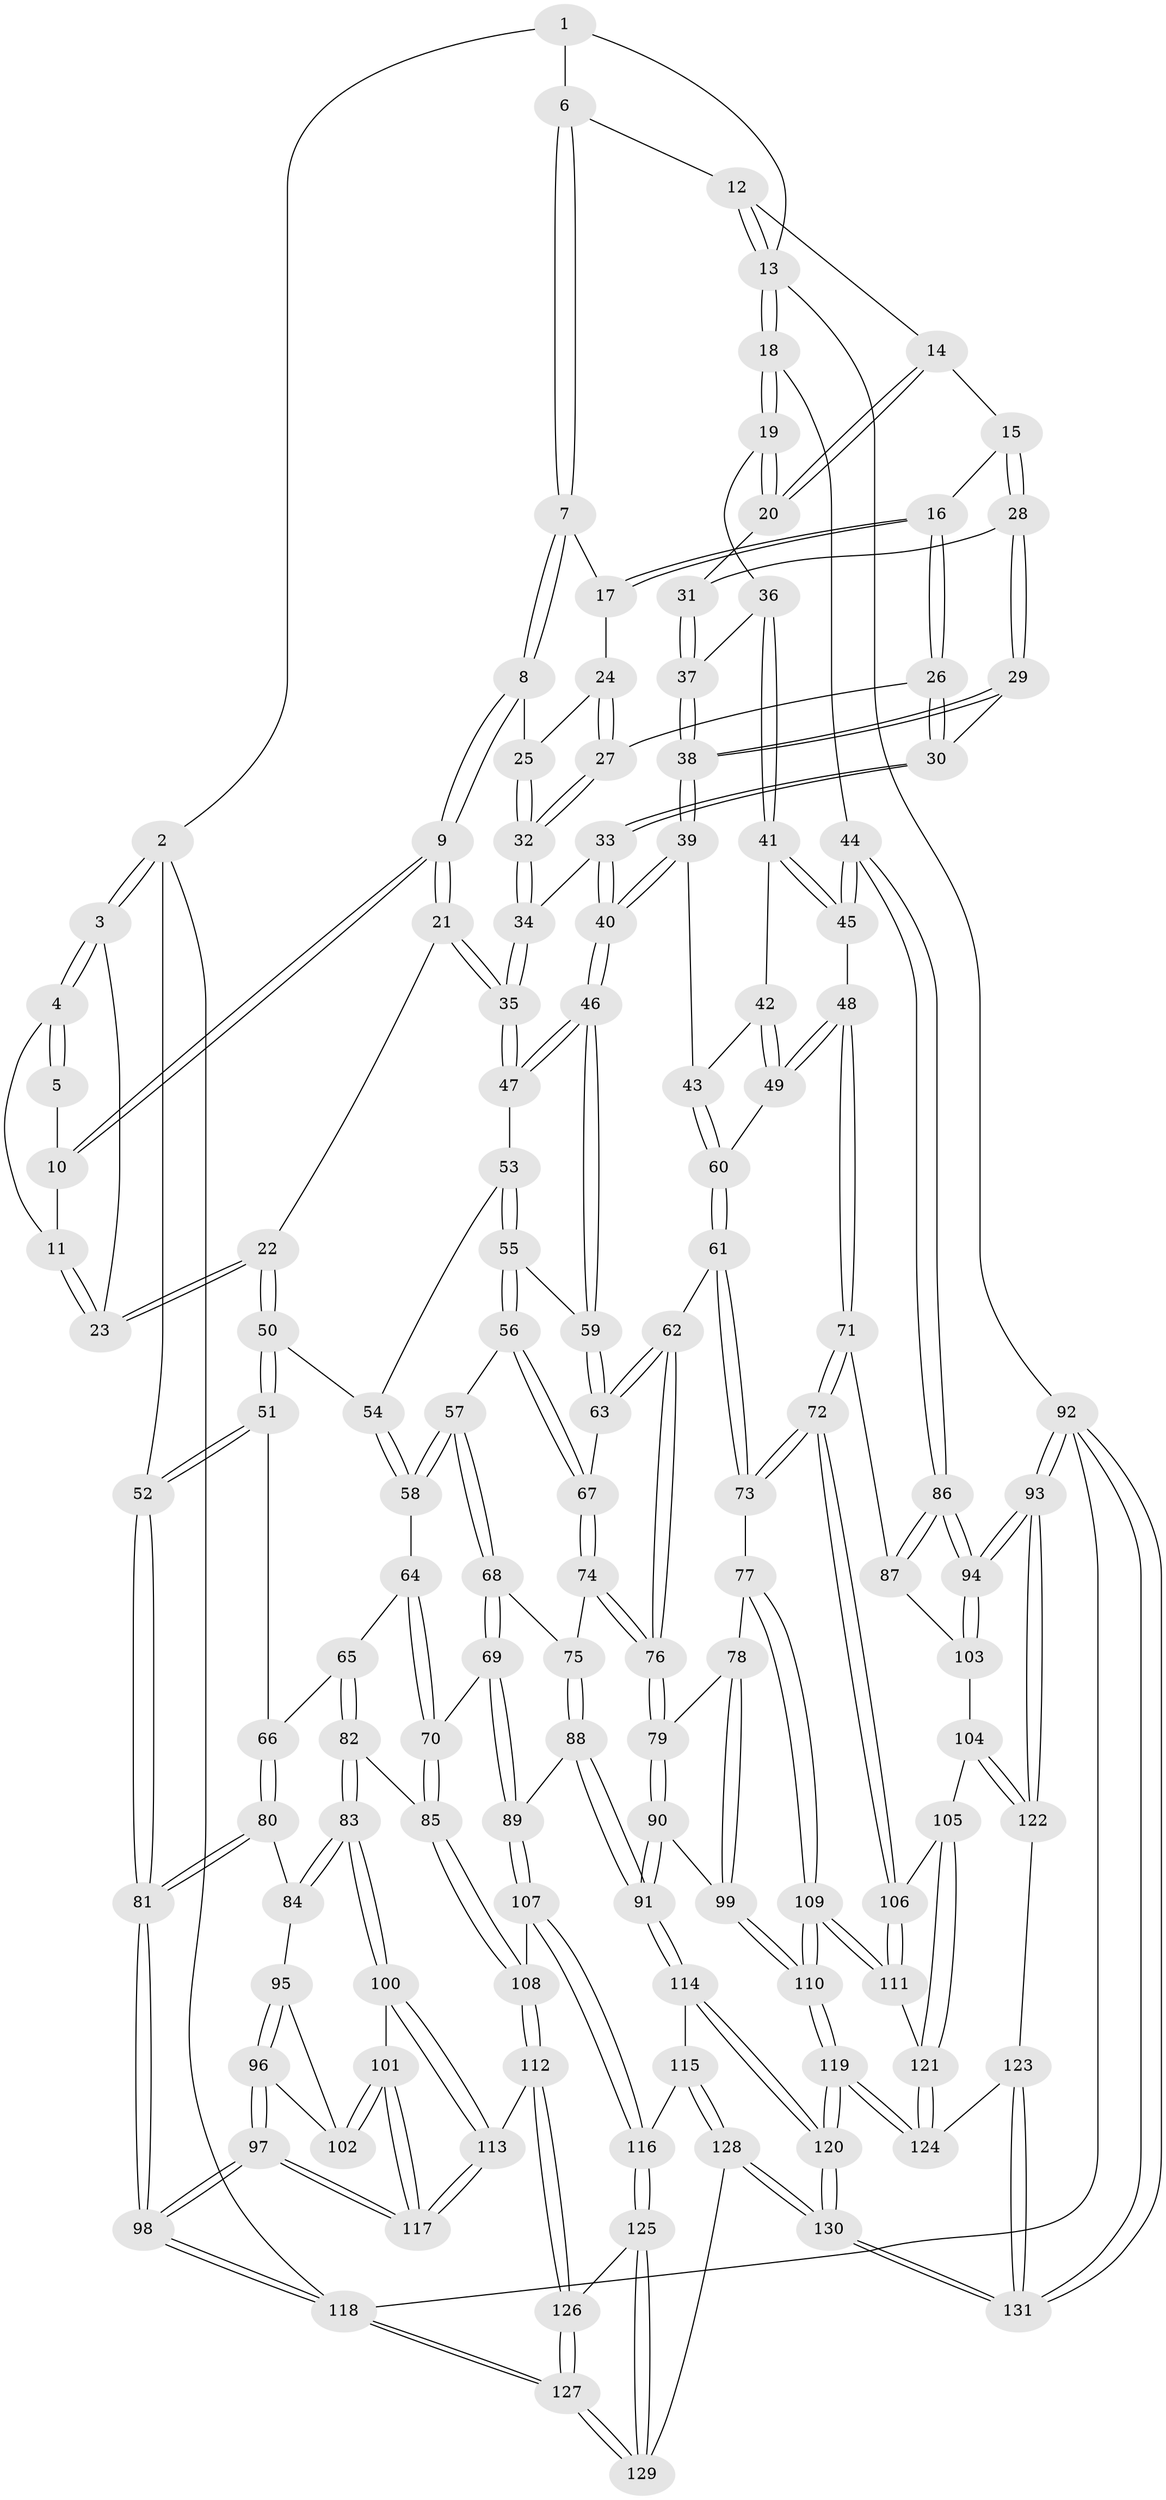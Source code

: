 // coarse degree distribution, {2: 0.024390243902439025, 3: 0.34146341463414637, 5: 0.12195121951219512, 4: 0.4634146341463415, 6: 0.024390243902439025, 7: 0.024390243902439025}
// Generated by graph-tools (version 1.1) at 2025/38/03/04/25 23:38:27]
// undirected, 131 vertices, 324 edges
graph export_dot {
  node [color=gray90,style=filled];
  1 [pos="+0.10792636690093949+0"];
  2 [pos="+0+0.19030576179669464"];
  3 [pos="+0+0.18749550182666563"];
  4 [pos="+0.0052404275850741555+0.14287991689369772"];
  5 [pos="+0.09754360957877066+0"];
  6 [pos="+0.4022409825409533+0"];
  7 [pos="+0.40189040127085196+0"];
  8 [pos="+0.2943032476706678+0.1630524584630269"];
  9 [pos="+0.26117597826730216+0.18749434785001423"];
  10 [pos="+0.13244579795228653+0.11078044964245057"];
  11 [pos="+0.04475444429267699+0.15001668329932946"];
  12 [pos="+0.8690042171172118+0"];
  13 [pos="+1+0"];
  14 [pos="+0.7859471071081882+0.03689209996483327"];
  15 [pos="+0.6417025871051345+0.17222728867317683"];
  16 [pos="+0.5637825870179481+0.15519411155087798"];
  17 [pos="+0.5438149376745585+0.14213992829256702"];
  18 [pos="+1+0.30593191499091293"];
  19 [pos="+0.8960163320327894+0.25472993949613626"];
  20 [pos="+0.8280352915118474+0.2218973308680785"];
  21 [pos="+0.24832094730892515+0.21102644815471674"];
  22 [pos="+0.17913029173670972+0.318119388565849"];
  23 [pos="+0.16406617304759247+0.30810413865343395"];
  24 [pos="+0.4834180113984485+0.20532240306856758"];
  25 [pos="+0.34745451156708695+0.20180974114319444"];
  26 [pos="+0.5436687285226323+0.2580891751501119"];
  27 [pos="+0.4764101726965576+0.26993147711365495"];
  28 [pos="+0.6689033390718048+0.2577273028843619"];
  29 [pos="+0.6542860959901354+0.3089510588326494"];
  30 [pos="+0.5625491381932722+0.28863501397326413"];
  31 [pos="+0.8002436476582488+0.24403903462956586"];
  32 [pos="+0.4406230772529796+0.3157908376093762"];
  33 [pos="+0.5046318894705987+0.3458135830402906"];
  34 [pos="+0.44341073525204555+0.34059383934035076"];
  35 [pos="+0.4160708560420373+0.3832400381014571"];
  36 [pos="+0.8230201214652066+0.37405255855065667"];
  37 [pos="+0.7876874545406634+0.3073043365744536"];
  38 [pos="+0.6647203485265653+0.3707488195332749"];
  39 [pos="+0.6622195333406379+0.4060887172096262"];
  40 [pos="+0.6229060274787328+0.4268002319564123"];
  41 [pos="+0.8230355671629034+0.37478948103116894"];
  42 [pos="+0.8207558354995029+0.37784298278702044"];
  43 [pos="+0.7061280953268276+0.43028582432509044"];
  44 [pos="+1+0.38404842124501587"];
  45 [pos="+1+0.40557350842627443"];
  46 [pos="+0.6142452109436534+0.43770457422268577"];
  47 [pos="+0.41436787952050946+0.3866643719037623"];
  48 [pos="+0.948615268013959+0.5072758028990616"];
  49 [pos="+0.8688759461063194+0.4997188092345145"];
  50 [pos="+0.17708317435226728+0.382745403807292"];
  51 [pos="+0.11165233577884923+0.4656849880698917"];
  52 [pos="+0+0.5371097146553683"];
  53 [pos="+0.39723059610380457+0.4168557874255462"];
  54 [pos="+0.3099899227632413+0.42042131384760745"];
  55 [pos="+0.44104194918004613+0.48631747560268185"];
  56 [pos="+0.4301253237574999+0.5380150186589236"];
  57 [pos="+0.3885206943195504+0.57031694285072"];
  58 [pos="+0.3187489287036066+0.55417577301044"];
  59 [pos="+0.5829704008008844+0.48139460943809115"];
  60 [pos="+0.7682292880196661+0.5256951078850389"];
  61 [pos="+0.7593942253634752+0.5574871376246615"];
  62 [pos="+0.5983559966946685+0.5784709078721929"];
  63 [pos="+0.5951648381918+0.5737256172004601"];
  64 [pos="+0.3151208471988167+0.5562347304707701"];
  65 [pos="+0.1985997619064246+0.5760004661405974"];
  66 [pos="+0.16743715262132675+0.5474635397633905"];
  67 [pos="+0.4801819681545819+0.5966886628946659"];
  68 [pos="+0.3723978451073401+0.6472986901078441"];
  69 [pos="+0.3370928203702189+0.6873317348084144"];
  70 [pos="+0.30970639654729937+0.6937239671782846"];
  71 [pos="+0.8860243526802716+0.68102678652727"];
  72 [pos="+0.8561357941103428+0.6886121506336011"];
  73 [pos="+0.7751364167841954+0.6671646989183972"];
  74 [pos="+0.4781036291593455+0.6518040441156835"];
  75 [pos="+0.47532530296698244+0.6582450293521088"];
  76 [pos="+0.6059285543502979+0.6372697079827311"];
  77 [pos="+0.7527445219755032+0.6827281802780203"];
  78 [pos="+0.6825855659620896+0.6888743665110473"];
  79 [pos="+0.6238508688255358+0.681097381686375"];
  80 [pos="+0.10540786969746291+0.7098328604889127"];
  81 [pos="+0+0.5865713974721134"];
  82 [pos="+0.2475878282987541+0.6837523998827569"];
  83 [pos="+0.19002706150190354+0.7316222471992088"];
  84 [pos="+0.1054160005475992+0.7098420377946685"];
  85 [pos="+0.29954848667266626+0.6980013747041776"];
  86 [pos="+1+0.6483676829306952"];
  87 [pos="+0.9126705200442462+0.6935132158035672"];
  88 [pos="+0.48815077300763804+0.7350190394267025"];
  89 [pos="+0.42953113769261675+0.7482397058646892"];
  90 [pos="+0.6106060433288686+0.697375706617364"];
  91 [pos="+0.5414223355913198+0.7651447427734023"];
  92 [pos="+1+1"];
  93 [pos="+1+0.9525823903123436"];
  94 [pos="+1+0.9260434410579902"];
  95 [pos="+0.09548040576662471+0.7433478488248366"];
  96 [pos="+0.06820351816524928+0.7875902412451808"];
  97 [pos="+0+1"];
  98 [pos="+0+1"];
  99 [pos="+0.6707698400629788+0.8148564282994422"];
  100 [pos="+0.1860249211158325+0.7760985335565408"];
  101 [pos="+0.14671287111942763+0.8054660688195534"];
  102 [pos="+0.12503224633574608+0.7909354646863427"];
  103 [pos="+0.9687505251983299+0.8051637766741552"];
  104 [pos="+0.9092474105304822+0.837411373108562"];
  105 [pos="+0.9041641801090754+0.8367246687134142"];
  106 [pos="+0.851353323170406+0.7673512511065989"];
  107 [pos="+0.3741590496557558+0.8630221616497049"];
  108 [pos="+0.3162579733572369+0.8503909114760315"];
  109 [pos="+0.7400217744750731+0.8494831048020898"];
  110 [pos="+0.6797391942532371+0.9042470432876613"];
  111 [pos="+0.7947351031031925+0.8427981472587049"];
  112 [pos="+0.2766519714053545+0.8700368479251848"];
  113 [pos="+0.24912458243584726+0.8602830134677217"];
  114 [pos="+0.5530005512582319+0.8325422558419542"];
  115 [pos="+0.4131224511522103+0.896704262442641"];
  116 [pos="+0.40728953388972544+0.8923515380628093"];
  117 [pos="+0.08970259071322459+0.9065411065284782"];
  118 [pos="+0+1"];
  119 [pos="+0.6755211478321952+0.9099751590842893"];
  120 [pos="+0.6565658896473758+0.9266263671400595"];
  121 [pos="+0.8448091468053955+0.8678232848375954"];
  122 [pos="+0.9247339526488958+0.9028686961074687"];
  123 [pos="+0.8731390520251363+0.9540399469802828"];
  124 [pos="+0.8626587620238668+0.9423355782821806"];
  125 [pos="+0.30944055646057983+0.9737651468807145"];
  126 [pos="+0.26799491544196496+0.9131934419612527"];
  127 [pos="+0+1"];
  128 [pos="+0.4769630997255185+1"];
  129 [pos="+0.40602801790286663+1"];
  130 [pos="+0.621513572137569+1"];
  131 [pos="+0.9471385170954215+1"];
  1 -- 2;
  1 -- 6;
  1 -- 13;
  2 -- 3;
  2 -- 3;
  2 -- 52;
  2 -- 118;
  3 -- 4;
  3 -- 4;
  3 -- 23;
  4 -- 5;
  4 -- 5;
  4 -- 11;
  5 -- 10;
  6 -- 7;
  6 -- 7;
  6 -- 12;
  7 -- 8;
  7 -- 8;
  7 -- 17;
  8 -- 9;
  8 -- 9;
  8 -- 25;
  9 -- 10;
  9 -- 10;
  9 -- 21;
  9 -- 21;
  10 -- 11;
  11 -- 23;
  11 -- 23;
  12 -- 13;
  12 -- 13;
  12 -- 14;
  13 -- 18;
  13 -- 18;
  13 -- 92;
  14 -- 15;
  14 -- 20;
  14 -- 20;
  15 -- 16;
  15 -- 28;
  15 -- 28;
  16 -- 17;
  16 -- 17;
  16 -- 26;
  16 -- 26;
  17 -- 24;
  18 -- 19;
  18 -- 19;
  18 -- 44;
  19 -- 20;
  19 -- 20;
  19 -- 36;
  20 -- 31;
  21 -- 22;
  21 -- 35;
  21 -- 35;
  22 -- 23;
  22 -- 23;
  22 -- 50;
  22 -- 50;
  24 -- 25;
  24 -- 27;
  24 -- 27;
  25 -- 32;
  25 -- 32;
  26 -- 27;
  26 -- 30;
  26 -- 30;
  27 -- 32;
  27 -- 32;
  28 -- 29;
  28 -- 29;
  28 -- 31;
  29 -- 30;
  29 -- 38;
  29 -- 38;
  30 -- 33;
  30 -- 33;
  31 -- 37;
  31 -- 37;
  32 -- 34;
  32 -- 34;
  33 -- 34;
  33 -- 40;
  33 -- 40;
  34 -- 35;
  34 -- 35;
  35 -- 47;
  35 -- 47;
  36 -- 37;
  36 -- 41;
  36 -- 41;
  37 -- 38;
  37 -- 38;
  38 -- 39;
  38 -- 39;
  39 -- 40;
  39 -- 40;
  39 -- 43;
  40 -- 46;
  40 -- 46;
  41 -- 42;
  41 -- 45;
  41 -- 45;
  42 -- 43;
  42 -- 49;
  42 -- 49;
  43 -- 60;
  43 -- 60;
  44 -- 45;
  44 -- 45;
  44 -- 86;
  44 -- 86;
  45 -- 48;
  46 -- 47;
  46 -- 47;
  46 -- 59;
  46 -- 59;
  47 -- 53;
  48 -- 49;
  48 -- 49;
  48 -- 71;
  48 -- 71;
  49 -- 60;
  50 -- 51;
  50 -- 51;
  50 -- 54;
  51 -- 52;
  51 -- 52;
  51 -- 66;
  52 -- 81;
  52 -- 81;
  53 -- 54;
  53 -- 55;
  53 -- 55;
  54 -- 58;
  54 -- 58;
  55 -- 56;
  55 -- 56;
  55 -- 59;
  56 -- 57;
  56 -- 67;
  56 -- 67;
  57 -- 58;
  57 -- 58;
  57 -- 68;
  57 -- 68;
  58 -- 64;
  59 -- 63;
  59 -- 63;
  60 -- 61;
  60 -- 61;
  61 -- 62;
  61 -- 73;
  61 -- 73;
  62 -- 63;
  62 -- 63;
  62 -- 76;
  62 -- 76;
  63 -- 67;
  64 -- 65;
  64 -- 70;
  64 -- 70;
  65 -- 66;
  65 -- 82;
  65 -- 82;
  66 -- 80;
  66 -- 80;
  67 -- 74;
  67 -- 74;
  68 -- 69;
  68 -- 69;
  68 -- 75;
  69 -- 70;
  69 -- 89;
  69 -- 89;
  70 -- 85;
  70 -- 85;
  71 -- 72;
  71 -- 72;
  71 -- 87;
  72 -- 73;
  72 -- 73;
  72 -- 106;
  72 -- 106;
  73 -- 77;
  74 -- 75;
  74 -- 76;
  74 -- 76;
  75 -- 88;
  75 -- 88;
  76 -- 79;
  76 -- 79;
  77 -- 78;
  77 -- 109;
  77 -- 109;
  78 -- 79;
  78 -- 99;
  78 -- 99;
  79 -- 90;
  79 -- 90;
  80 -- 81;
  80 -- 81;
  80 -- 84;
  81 -- 98;
  81 -- 98;
  82 -- 83;
  82 -- 83;
  82 -- 85;
  83 -- 84;
  83 -- 84;
  83 -- 100;
  83 -- 100;
  84 -- 95;
  85 -- 108;
  85 -- 108;
  86 -- 87;
  86 -- 87;
  86 -- 94;
  86 -- 94;
  87 -- 103;
  88 -- 89;
  88 -- 91;
  88 -- 91;
  89 -- 107;
  89 -- 107;
  90 -- 91;
  90 -- 91;
  90 -- 99;
  91 -- 114;
  91 -- 114;
  92 -- 93;
  92 -- 93;
  92 -- 131;
  92 -- 131;
  92 -- 118;
  93 -- 94;
  93 -- 94;
  93 -- 122;
  93 -- 122;
  94 -- 103;
  94 -- 103;
  95 -- 96;
  95 -- 96;
  95 -- 102;
  96 -- 97;
  96 -- 97;
  96 -- 102;
  97 -- 98;
  97 -- 98;
  97 -- 117;
  97 -- 117;
  98 -- 118;
  98 -- 118;
  99 -- 110;
  99 -- 110;
  100 -- 101;
  100 -- 113;
  100 -- 113;
  101 -- 102;
  101 -- 102;
  101 -- 117;
  101 -- 117;
  103 -- 104;
  104 -- 105;
  104 -- 122;
  104 -- 122;
  105 -- 106;
  105 -- 121;
  105 -- 121;
  106 -- 111;
  106 -- 111;
  107 -- 108;
  107 -- 116;
  107 -- 116;
  108 -- 112;
  108 -- 112;
  109 -- 110;
  109 -- 110;
  109 -- 111;
  109 -- 111;
  110 -- 119;
  110 -- 119;
  111 -- 121;
  112 -- 113;
  112 -- 126;
  112 -- 126;
  113 -- 117;
  113 -- 117;
  114 -- 115;
  114 -- 120;
  114 -- 120;
  115 -- 116;
  115 -- 128;
  115 -- 128;
  116 -- 125;
  116 -- 125;
  118 -- 127;
  118 -- 127;
  119 -- 120;
  119 -- 120;
  119 -- 124;
  119 -- 124;
  120 -- 130;
  120 -- 130;
  121 -- 124;
  121 -- 124;
  122 -- 123;
  123 -- 124;
  123 -- 131;
  123 -- 131;
  125 -- 126;
  125 -- 129;
  125 -- 129;
  126 -- 127;
  126 -- 127;
  127 -- 129;
  127 -- 129;
  128 -- 129;
  128 -- 130;
  128 -- 130;
  130 -- 131;
  130 -- 131;
}
